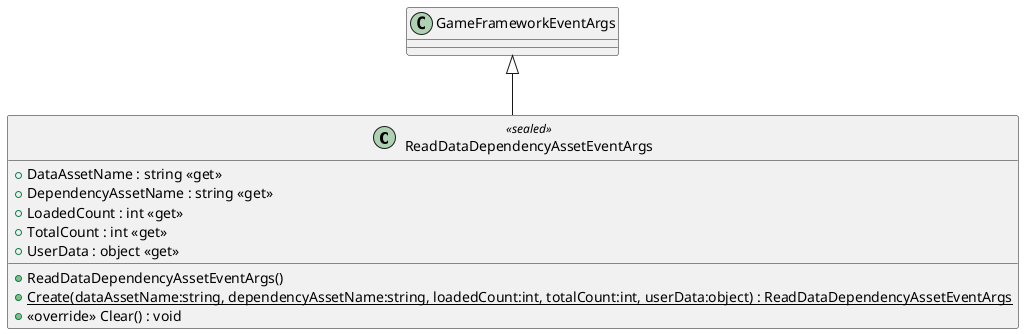 @startuml
class ReadDataDependencyAssetEventArgs <<sealed>> {
    + ReadDataDependencyAssetEventArgs()
    + DataAssetName : string <<get>>
    + DependencyAssetName : string <<get>>
    + LoadedCount : int <<get>>
    + TotalCount : int <<get>>
    + UserData : object <<get>>
    + {static} Create(dataAssetName:string, dependencyAssetName:string, loadedCount:int, totalCount:int, userData:object) : ReadDataDependencyAssetEventArgs
    + <<override>> Clear() : void
}
GameFrameworkEventArgs <|-- ReadDataDependencyAssetEventArgs
@enduml
